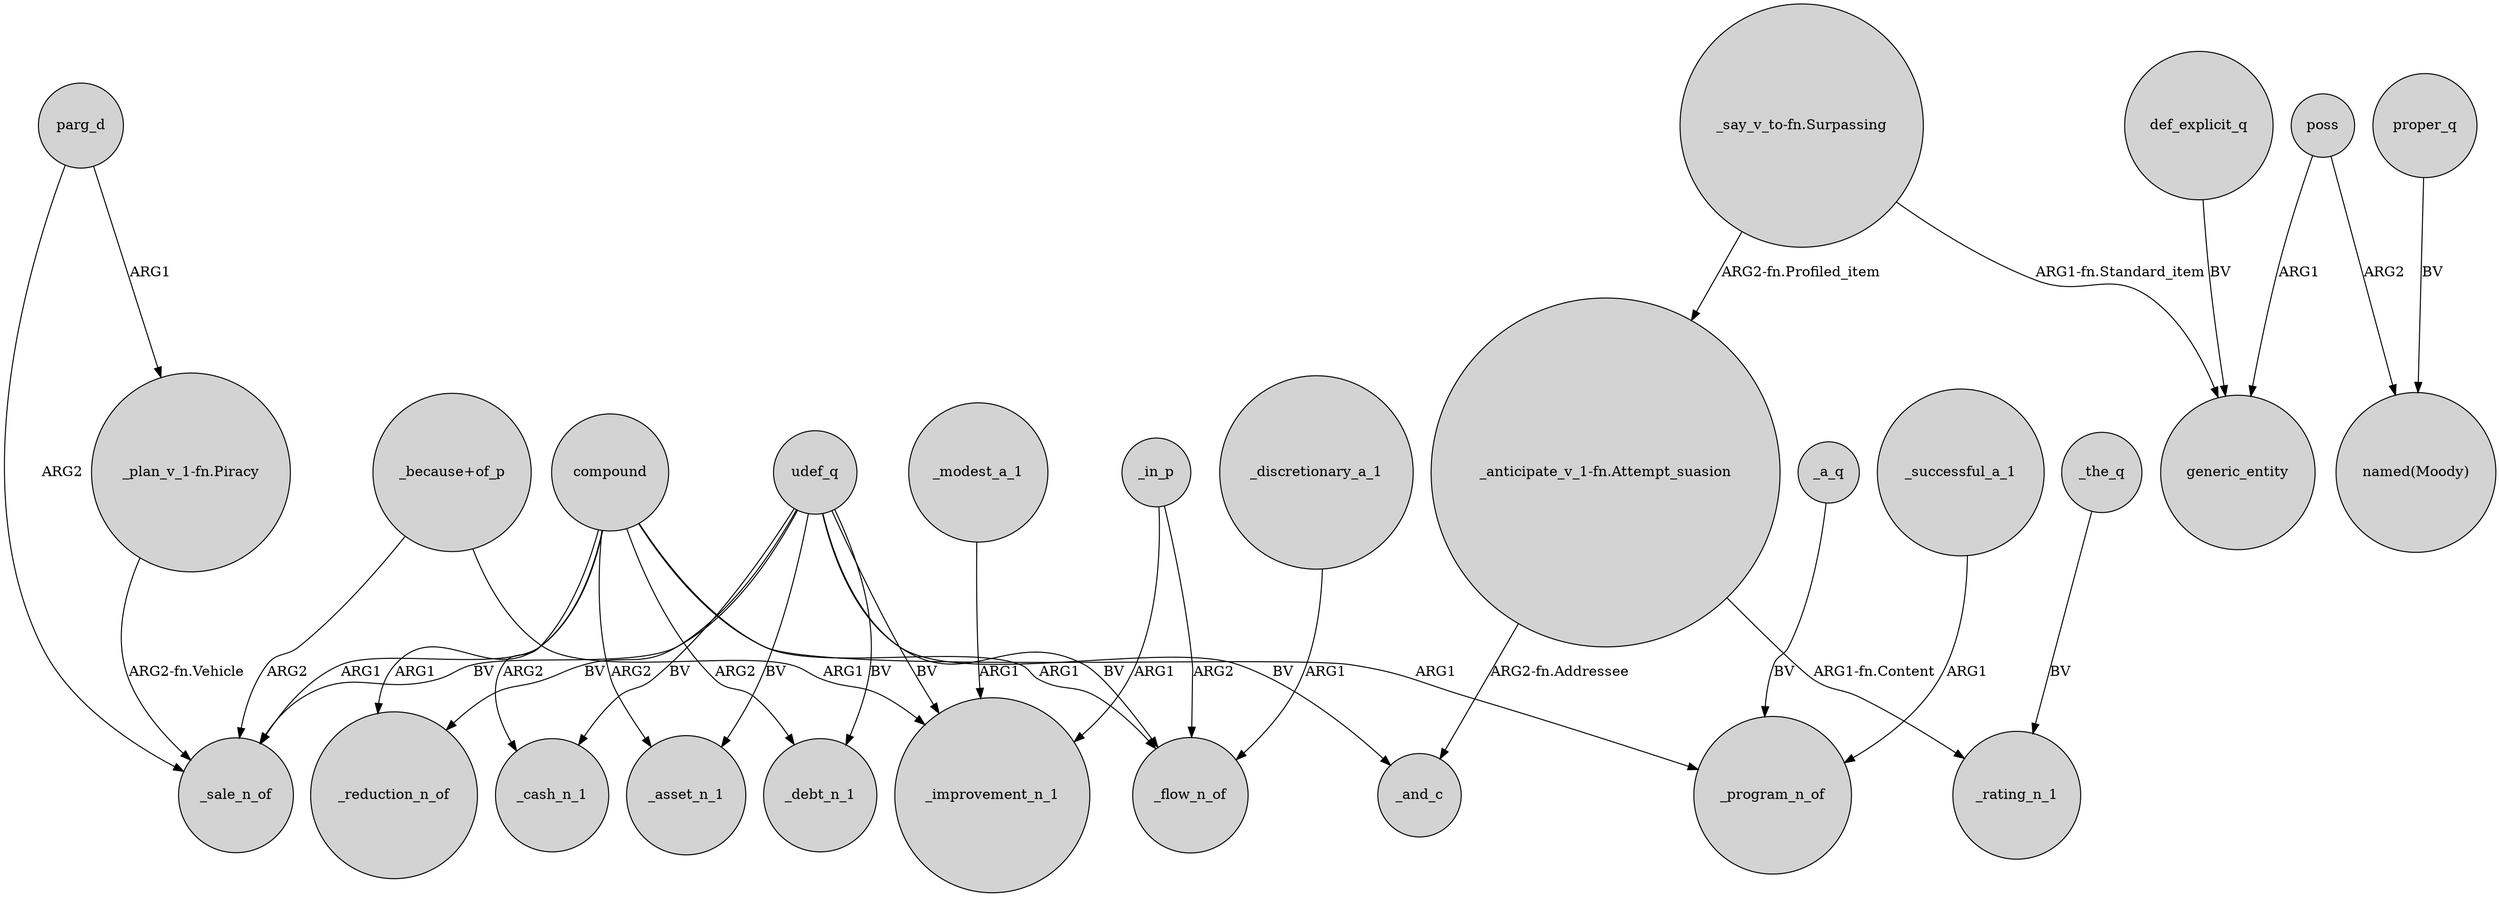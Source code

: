 digraph {
	node [shape=circle style=filled]
	udef_q -> _cash_n_1 [label=BV]
	def_explicit_q -> generic_entity [label=BV]
	compound -> _cash_n_1 [label=ARG2]
	compound -> _asset_n_1 [label=ARG2]
	"_because+of_p" -> _sale_n_of [label=ARG2]
	udef_q -> _improvement_n_1 [label=BV]
	"_say_v_to-fn.Surpassing" -> generic_entity [label="ARG1-fn.Standard_item"]
	compound -> _sale_n_of [label=ARG1]
	compound -> _reduction_n_of [label=ARG1]
	udef_q -> _sale_n_of [label=BV]
	_in_p -> _flow_n_of [label=ARG2]
	udef_q -> _and_c [label=BV]
	udef_q -> _asset_n_1 [label=BV]
	"_say_v_to-fn.Surpassing" -> "_anticipate_v_1-fn.Attempt_suasion" [label="ARG2-fn.Profiled_item"]
	"_anticipate_v_1-fn.Attempt_suasion" -> _rating_n_1 [label="ARG1-fn.Content"]
	_modest_a_1 -> _improvement_n_1 [label=ARG1]
	poss -> generic_entity [label=ARG1]
	"_because+of_p" -> _improvement_n_1 [label=ARG1]
	parg_d -> _sale_n_of [label=ARG2]
	compound -> _program_n_of [label=ARG1]
	poss -> "named(Moody)" [label=ARG2]
	udef_q -> _debt_n_1 [label=BV]
	"_plan_v_1-fn.Piracy" -> _sale_n_of [label="ARG2-fn.Vehicle"]
	compound -> _flow_n_of [label=ARG1]
	udef_q -> _reduction_n_of [label=BV]
	udef_q -> _flow_n_of [label=BV]
	proper_q -> "named(Moody)" [label=BV]
	_the_q -> _rating_n_1 [label=BV]
	compound -> _debt_n_1 [label=ARG2]
	"_anticipate_v_1-fn.Attempt_suasion" -> _and_c [label="ARG2-fn.Addressee"]
	_in_p -> _improvement_n_1 [label=ARG1]
	_a_q -> _program_n_of [label=BV]
	parg_d -> "_plan_v_1-fn.Piracy" [label=ARG1]
	_successful_a_1 -> _program_n_of [label=ARG1]
	_discretionary_a_1 -> _flow_n_of [label=ARG1]
}
